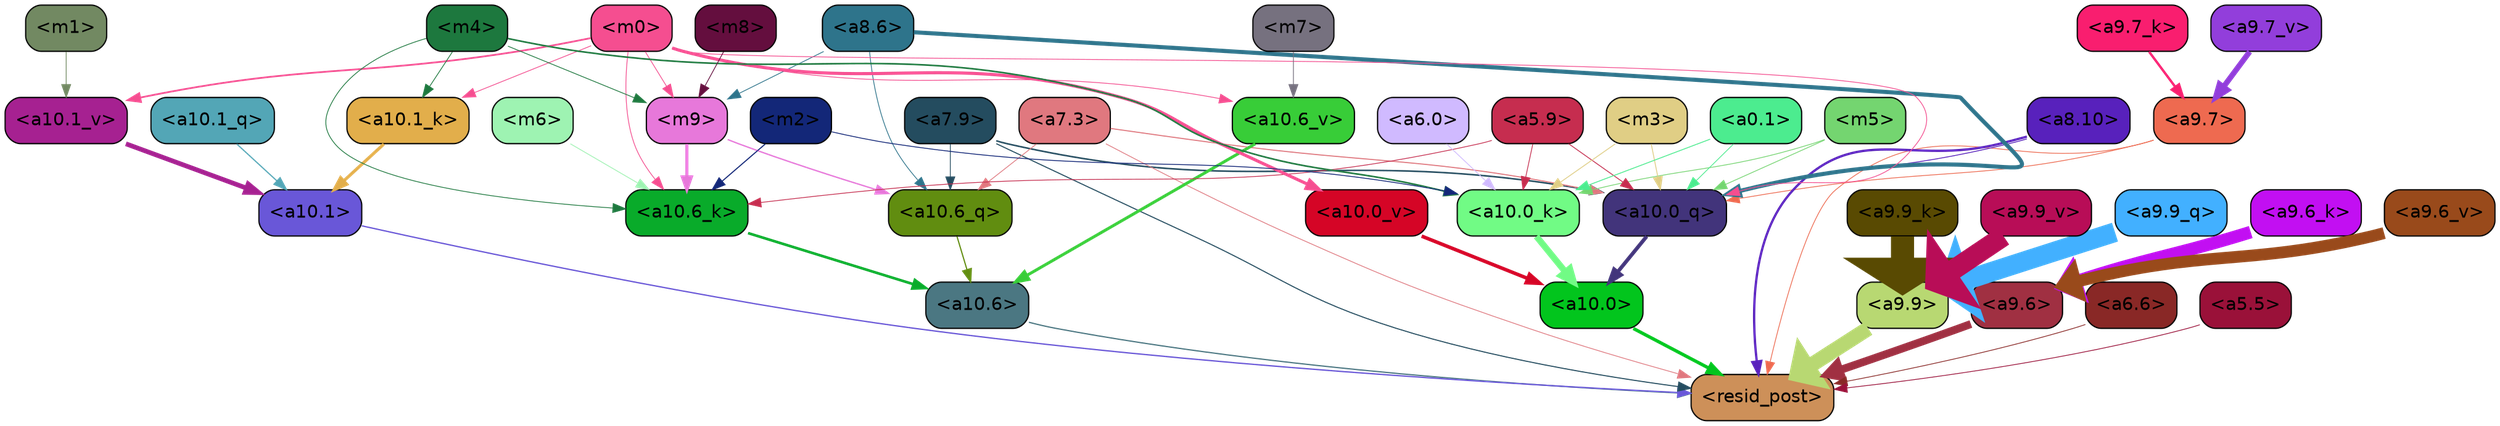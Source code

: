 strict digraph "" {
	graph [bgcolor=transparent,
		layout=dot,
		overlap=false,
		splines=true
	];
	"<a10.6>"	[color=black,
		fillcolor="#4b7782",
		fontname=Helvetica,
		shape=box,
		style="filled, rounded"];
	"<resid_post>"	[color=black,
		fillcolor="#cd9059",
		fontname=Helvetica,
		shape=box,
		style="filled, rounded"];
	"<a10.6>" -> "<resid_post>"	[color="#4b7782",
		penwidth=0.9498605728149414];
	"<a10.1>"	[color=black,
		fillcolor="#6957d8",
		fontname=Helvetica,
		shape=box,
		style="filled, rounded"];
	"<a10.1>" -> "<resid_post>"	[color="#6957d8",
		penwidth=1.0084514617919922];
	"<a10.0>"	[color=black,
		fillcolor="#02c51d",
		fontname=Helvetica,
		shape=box,
		style="filled, rounded"];
	"<a10.0>" -> "<resid_post>"	[color="#02c51d",
		penwidth=2.5814952850341797];
	"<a9.9>"	[color=black,
		fillcolor="#b8d872",
		fontname=Helvetica,
		shape=box,
		style="filled, rounded"];
	"<a9.9>" -> "<resid_post>"	[color="#b8d872",
		penwidth=11.610888481140137];
	"<a9.7>"	[color=black,
		fillcolor="#ee6a50",
		fontname=Helvetica,
		shape=box,
		style="filled, rounded"];
	"<a9.7>" -> "<resid_post>"	[color="#ee6a50",
		penwidth=0.6];
	"<a10.0_q>"	[color=black,
		fillcolor="#42347b",
		fontname=Helvetica,
		shape=box,
		style="filled, rounded"];
	"<a9.7>" -> "<a10.0_q>"	[color="#ee6a50",
		penwidth=0.6];
	"<a9.6>"	[color=black,
		fillcolor="#a03042",
		fontname=Helvetica,
		shape=box,
		style="filled, rounded"];
	"<a9.6>" -> "<resid_post>"	[color="#a03042",
		penwidth=6.121421813964844];
	"<a8.10>"	[color=black,
		fillcolor="#5821bc",
		fontname=Helvetica,
		shape=box,
		style="filled, rounded"];
	"<a8.10>" -> "<resid_post>"	[color="#5821bc",
		penwidth=1.7841739654541016];
	"<a8.10>" -> "<a10.0_q>"	[color="#5821bc",
		penwidth=0.6612663269042969];
	"<a7.9>"	[color=black,
		fillcolor="#244c5f",
		fontname=Helvetica,
		shape=box,
		style="filled, rounded"];
	"<a7.9>" -> "<resid_post>"	[color="#244c5f",
		penwidth=0.8109169006347656];
	"<a10.6_q>"	[color=black,
		fillcolor="#618d10",
		fontname=Helvetica,
		shape=box,
		style="filled, rounded"];
	"<a7.9>" -> "<a10.6_q>"	[color="#244c5f",
		penwidth=0.6];
	"<a7.9>" -> "<a10.0_q>"	[color="#244c5f",
		penwidth=1.19378662109375];
	"<a7.3>"	[color=black,
		fillcolor="#e0787f",
		fontname=Helvetica,
		shape=box,
		style="filled, rounded"];
	"<a7.3>" -> "<resid_post>"	[color="#e0787f",
		penwidth=0.6];
	"<a7.3>" -> "<a10.6_q>"	[color="#e0787f",
		penwidth=0.6];
	"<a7.3>" -> "<a10.0_q>"	[color="#e0787f",
		penwidth=0.8208656311035156];
	"<a6.6>"	[color=black,
		fillcolor="#892826",
		fontname=Helvetica,
		shape=box,
		style="filled, rounded"];
	"<a6.6>" -> "<resid_post>"	[color="#892826",
		penwidth=0.6];
	"<a5.5>"	[color=black,
		fillcolor="#9a1139",
		fontname=Helvetica,
		shape=box,
		style="filled, rounded"];
	"<a5.5>" -> "<resid_post>"	[color="#9a1139",
		penwidth=0.6];
	"<a10.6_q>" -> "<a10.6>"	[color="#618d10",
		penwidth=0.9244728088378906];
	"<a10.1_q>"	[color=black,
		fillcolor="#53a6b6",
		fontname=Helvetica,
		shape=box,
		style="filled, rounded"];
	"<a10.1_q>" -> "<a10.1>"	[color="#53a6b6",
		penwidth=0.9268798828125];
	"<a10.0_q>" -> "<a10.0>"	[color="#42347b",
		penwidth=2.905670166015625];
	"<a10.6_k>"	[color=black,
		fillcolor="#09ab2a",
		fontname=Helvetica,
		shape=box,
		style="filled, rounded"];
	"<a10.6_k>" -> "<a10.6>"	[color="#09ab2a",
		penwidth=2.0319366455078125];
	"<a10.1_k>"	[color=black,
		fillcolor="#e2ae4b",
		fontname=Helvetica,
		shape=box,
		style="filled, rounded"];
	"<a10.1_k>" -> "<a10.1>"	[color="#e2ae4b",
		penwidth=2.4037628173828125];
	"<a10.0_k>"	[color=black,
		fillcolor="#71fb85",
		fontname=Helvetica,
		shape=box,
		style="filled, rounded"];
	"<a10.0_k>" -> "<a10.0>"	[color="#71fb85",
		penwidth=4.9319305419921875];
	"<a10.6_v>"	[color=black,
		fillcolor="#38cd38",
		fontname=Helvetica,
		shape=box,
		style="filled, rounded"];
	"<a10.6_v>" -> "<a10.6>"	[color="#38cd38",
		penwidth=2.290935516357422];
	"<a10.1_v>"	[color=black,
		fillcolor="#a62191",
		fontname=Helvetica,
		shape=box,
		style="filled, rounded"];
	"<a10.1_v>" -> "<a10.1>"	[color="#a62191",
		penwidth=3.6398468017578125];
	"<a10.0_v>"	[color=black,
		fillcolor="#d50526",
		fontname=Helvetica,
		shape=box,
		style="filled, rounded"];
	"<a10.0_v>" -> "<a10.0>"	[color="#d50526",
		penwidth=2.7666168212890625];
	"<m9>"	[color=black,
		fillcolor="#e778da",
		fontname=Helvetica,
		shape=box,
		style="filled, rounded"];
	"<m9>" -> "<a10.6_q>"	[color="#e778da",
		penwidth=1.0384025573730469];
	"<m9>" -> "<a10.6_k>"	[color="#e778da",
		penwidth=2.371124267578125];
	"<a8.6>"	[color=black,
		fillcolor="#2e748b",
		fontname=Helvetica,
		shape=box,
		style="filled, rounded"];
	"<a8.6>" -> "<a10.6_q>"	[color="#2e748b",
		penwidth=0.6];
	"<a8.6>" -> "<a10.0_q>"	[color="#2e748b",
		penwidth=3.1841888427734375];
	"<a8.6>" -> "<m9>"	[color="#2e748b",
		penwidth=0.6];
	"<m5>"	[color=black,
		fillcolor="#74d570",
		fontname=Helvetica,
		shape=box,
		style="filled, rounded"];
	"<m5>" -> "<a10.0_q>"	[color="#74d570",
		penwidth=0.6];
	"<m5>" -> "<a10.0_k>"	[color="#74d570",
		penwidth=0.6];
	"<a5.9>"	[color=black,
		fillcolor="#c62d4f",
		fontname=Helvetica,
		shape=box,
		style="filled, rounded"];
	"<a5.9>" -> "<a10.0_q>"	[color="#c62d4f",
		penwidth=0.6463394165039062];
	"<a5.9>" -> "<a10.6_k>"	[color="#c62d4f",
		penwidth=0.6];
	"<a5.9>" -> "<a10.0_k>"	[color="#c62d4f",
		penwidth=0.6];
	"<m3>"	[color=black,
		fillcolor="#e0ce85",
		fontname=Helvetica,
		shape=box,
		style="filled, rounded"];
	"<m3>" -> "<a10.0_q>"	[color="#e0ce85",
		penwidth=0.6597442626953125];
	"<m3>" -> "<a10.0_k>"	[color="#e0ce85",
		penwidth=0.6506614685058594];
	"<m0>"	[color=black,
		fillcolor="#f54e90",
		fontname=Helvetica,
		shape=box,
		style="filled, rounded"];
	"<m0>" -> "<a10.0_q>"	[color="#f54e90",
		penwidth=0.6];
	"<m0>" -> "<a10.6_k>"	[color="#f54e90",
		penwidth=0.6];
	"<m0>" -> "<a10.1_k>"	[color="#f54e90",
		penwidth=0.6];
	"<m0>" -> "<a10.6_v>"	[color="#f54e90",
		penwidth=0.6];
	"<m0>" -> "<a10.1_v>"	[color="#f54e90",
		penwidth=1.3360328674316406];
	"<m0>" -> "<a10.0_v>"	[color="#f54e90",
		penwidth=2.4083595275878906];
	"<m0>" -> "<m9>"	[color="#f54e90",
		penwidth=0.6];
	"<a0.1>"	[color=black,
		fillcolor="#4cec8f",
		fontname=Helvetica,
		shape=box,
		style="filled, rounded"];
	"<a0.1>" -> "<a10.0_q>"	[color="#4cec8f",
		penwidth=0.6];
	"<a0.1>" -> "<a10.0_k>"	[color="#4cec8f",
		penwidth=0.6768684387207031];
	"<m6>"	[color=black,
		fillcolor="#9ef3b2",
		fontname=Helvetica,
		shape=box,
		style="filled, rounded"];
	"<m6>" -> "<a10.6_k>"	[color="#9ef3b2",
		penwidth=0.6];
	"<m4>"	[color=black,
		fillcolor="#1d783e",
		fontname=Helvetica,
		shape=box,
		style="filled, rounded"];
	"<m4>" -> "<a10.6_k>"	[color="#1d783e",
		penwidth=0.6];
	"<m4>" -> "<a10.1_k>"	[color="#1d783e",
		penwidth=0.6];
	"<m4>" -> "<a10.0_k>"	[color="#1d783e",
		penwidth=1.230804443359375];
	"<m4>" -> "<m9>"	[color="#1d783e",
		penwidth=0.6];
	"<m2>"	[color=black,
		fillcolor="#132778",
		fontname=Helvetica,
		shape=box,
		style="filled, rounded"];
	"<m2>" -> "<a10.6_k>"	[color="#132778",
		penwidth=0.8380241394042969];
	"<m2>" -> "<a10.0_k>"	[color="#132778",
		penwidth=0.6622200012207031];
	"<a6.0>"	[color=black,
		fillcolor="#d0baff",
		fontname=Helvetica,
		shape=box,
		style="filled, rounded"];
	"<a6.0>" -> "<a10.0_k>"	[color="#d0baff",
		penwidth=0.6];
	"<m7>"	[color=black,
		fillcolor="#76717f",
		fontname=Helvetica,
		shape=box,
		style="filled, rounded"];
	"<m7>" -> "<a10.6_v>"	[color="#76717f",
		penwidth=0.6];
	"<m1>"	[color=black,
		fillcolor="#728962",
		fontname=Helvetica,
		shape=box,
		style="filled, rounded"];
	"<m1>" -> "<a10.1_v>"	[color="#728962",
		penwidth=0.6];
	"<m8>"	[color=black,
		fillcolor="#640e3e",
		fontname=Helvetica,
		shape=box,
		style="filled, rounded"];
	"<m8>" -> "<m9>"	[color="#640e3e",
		penwidth=0.6];
	"<a9.9_q>"	[color=black,
		fillcolor="#42b0ff",
		fontname=Helvetica,
		shape=box,
		style="filled, rounded"];
	"<a9.9_q>" -> "<a9.9>"	[color="#42b0ff",
		penwidth=15.310546875];
	"<a9.9_k>"	[color=black,
		fillcolor="#594a02",
		fontname=Helvetica,
		shape=box,
		style="filled, rounded"];
	"<a9.9_k>" -> "<a9.9>"	[color="#594a02",
		penwidth=17.953022003173828];
	"<a9.7_k>"	[color=black,
		fillcolor="#f91e6f",
		fontname=Helvetica,
		shape=box,
		style="filled, rounded"];
	"<a9.7_k>" -> "<a9.7>"	[color="#f91e6f",
		penwidth=1.85101318359375];
	"<a9.6_k>"	[color=black,
		fillcolor="#c20ff2",
		fontname=Helvetica,
		shape=box,
		style="filled, rounded"];
	"<a9.6_k>" -> "<a9.6>"	[color="#c20ff2",
		penwidth=9.787818908691406];
	"<a9.9_v>"	[color=black,
		fillcolor="#b80d57",
		fontname=Helvetica,
		shape=box,
		style="filled, rounded"];
	"<a9.9_v>" -> "<a9.9>"	[color="#b80d57",
		penwidth=15.728643417358398];
	"<a9.7_v>"	[color=black,
		fillcolor="#923edb",
		fontname=Helvetica,
		shape=box,
		style="filled, rounded"];
	"<a9.7_v>" -> "<a9.7>"	[color="#923edb",
		penwidth=4.305488586425781];
	"<a9.6_v>"	[color=black,
		fillcolor="#994a1b",
		fontname=Helvetica,
		shape=box,
		style="filled, rounded"];
	"<a9.6_v>" -> "<a9.6>"	[color="#994a1b",
		penwidth=9.212547302246094];
}
